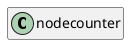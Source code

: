@startuml
set namespaceSeparator \\
hide members
hide << alias >> circle

class nodecounter
@enduml
